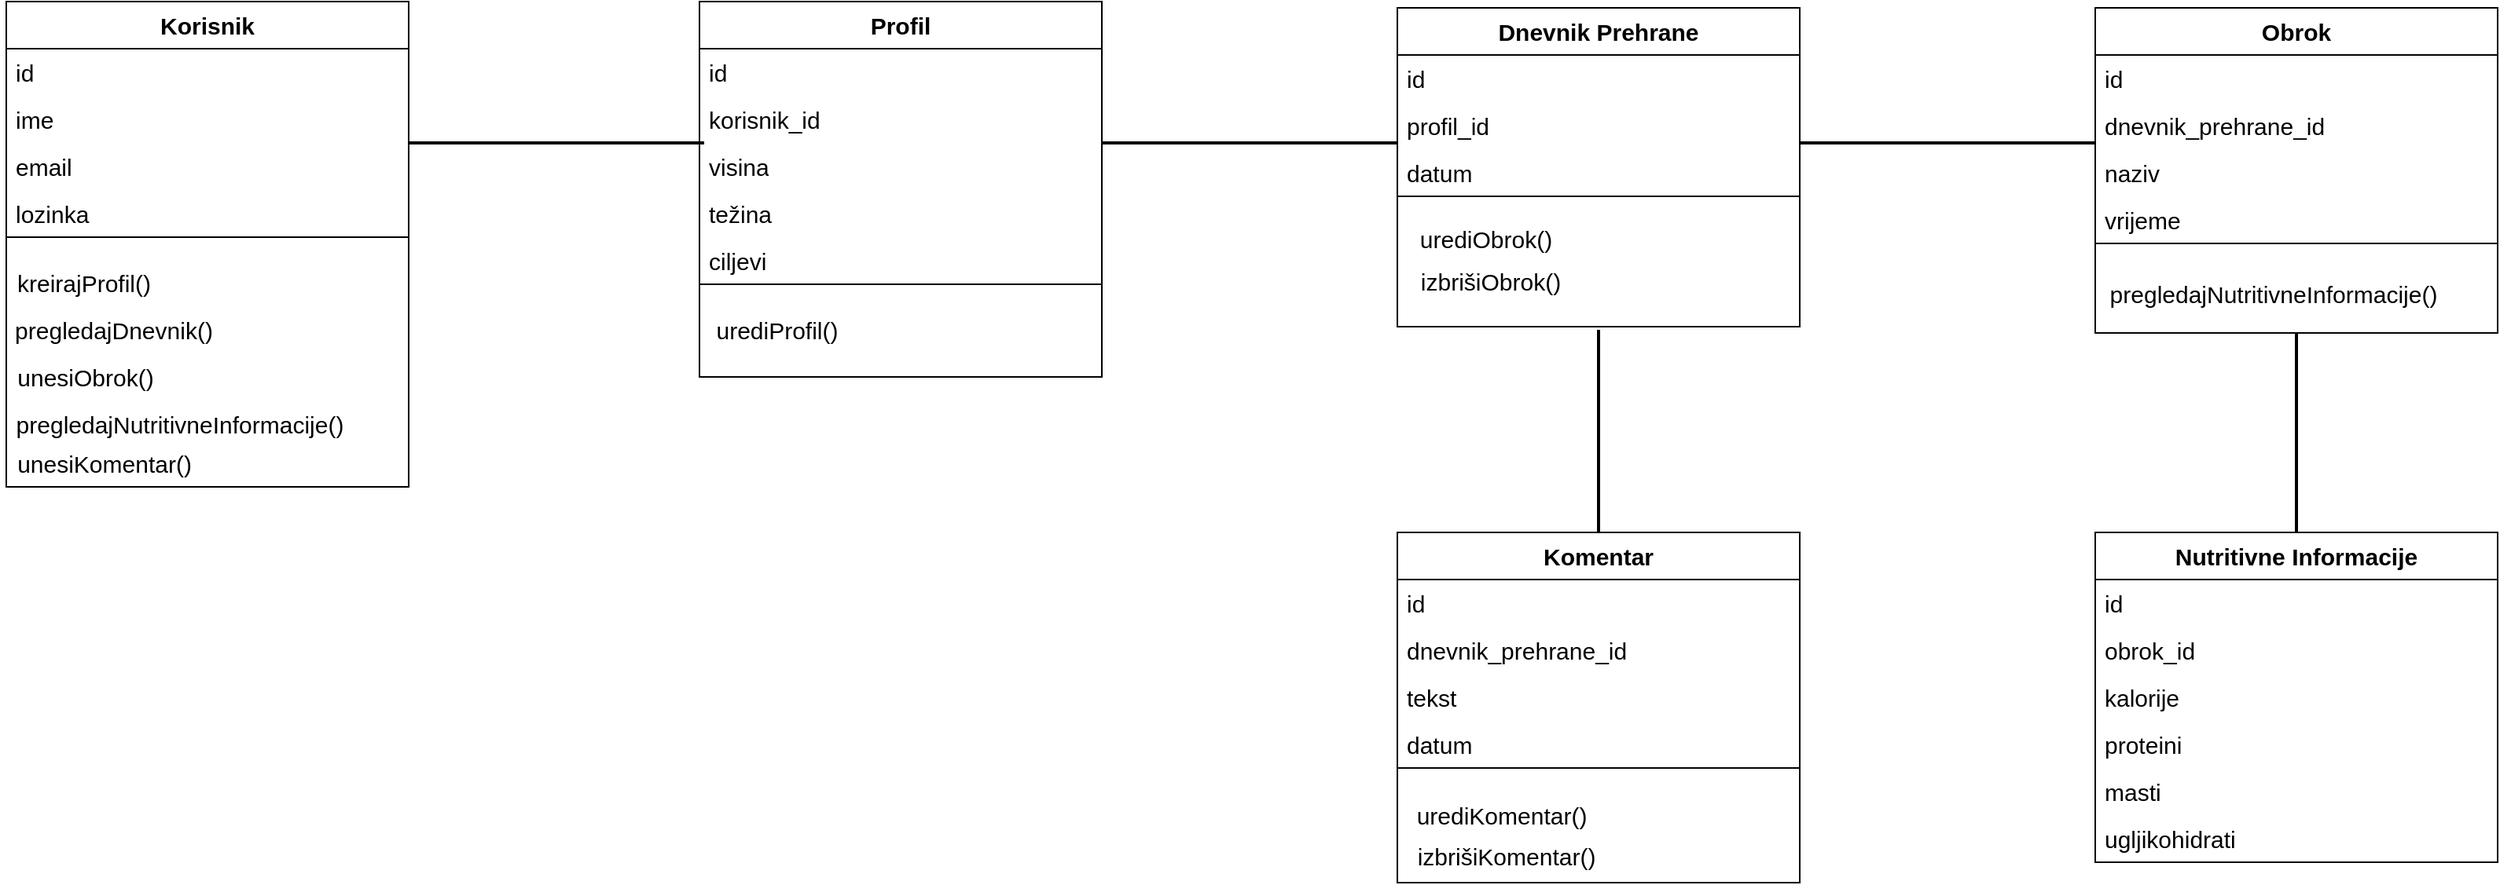<mxfile version="24.7.5">
  <diagram name="Page-1" id="wqHPUmwn-VYOCRJzgIx8">
    <mxGraphModel dx="1628" dy="811" grid="0" gridSize="10" guides="1" tooltips="1" connect="1" arrows="1" fold="1" page="1" pageScale="1" pageWidth="2339" pageHeight="3300" math="0" shadow="0">
      <root>
        <mxCell id="0" />
        <mxCell id="1" parent="0" />
        <mxCell id="poqblt-nBhlt04-dLKxz-7" value="&lt;b&gt;&lt;font style=&quot;font-size: 15px;&quot;&gt;Korisnik&lt;/font&gt;&lt;/b&gt;" style="swimlane;fontStyle=0;childLayout=stackLayout;horizontal=1;startSize=30;horizontalStack=0;resizeParent=1;resizeParentMax=0;resizeLast=0;collapsible=1;marginBottom=0;whiteSpace=wrap;html=1;" vertex="1" parent="1">
          <mxGeometry x="85" y="231" width="256" height="150" as="geometry" />
        </mxCell>
        <mxCell id="poqblt-nBhlt04-dLKxz-8" value="&lt;font style=&quot;font-size: 15px;&quot;&gt;id&lt;/font&gt;" style="text;strokeColor=none;fillColor=none;align=left;verticalAlign=middle;spacingLeft=4;spacingRight=4;overflow=hidden;points=[[0,0.5],[1,0.5]];portConstraint=eastwest;rotatable=0;whiteSpace=wrap;html=1;" vertex="1" parent="poqblt-nBhlt04-dLKxz-7">
          <mxGeometry y="30" width="256" height="30" as="geometry" />
        </mxCell>
        <mxCell id="poqblt-nBhlt04-dLKxz-9" value="&lt;font style=&quot;font-size: 15px;&quot;&gt;ime&lt;/font&gt;" style="text;strokeColor=none;fillColor=none;align=left;verticalAlign=middle;spacingLeft=4;spacingRight=4;overflow=hidden;points=[[0,0.5],[1,0.5]];portConstraint=eastwest;rotatable=0;whiteSpace=wrap;html=1;" vertex="1" parent="poqblt-nBhlt04-dLKxz-7">
          <mxGeometry y="60" width="256" height="30" as="geometry" />
        </mxCell>
        <mxCell id="poqblt-nBhlt04-dLKxz-10" value="&lt;font style=&quot;font-size: 15px;&quot;&gt;email&lt;/font&gt;" style="text;strokeColor=none;fillColor=none;align=left;verticalAlign=middle;spacingLeft=4;spacingRight=4;overflow=hidden;points=[[0,0.5],[1,0.5]];portConstraint=eastwest;rotatable=0;whiteSpace=wrap;html=1;" vertex="1" parent="poqblt-nBhlt04-dLKxz-7">
          <mxGeometry y="90" width="256" height="30" as="geometry" />
        </mxCell>
        <mxCell id="poqblt-nBhlt04-dLKxz-11" value="&lt;font style=&quot;font-size: 15px;&quot;&gt;lozinka&lt;/font&gt;" style="text;strokeColor=none;fillColor=none;align=left;verticalAlign=middle;spacingLeft=4;spacingRight=4;overflow=hidden;points=[[0,0.5],[1,0.5]];portConstraint=eastwest;rotatable=0;whiteSpace=wrap;html=1;" vertex="1" parent="poqblt-nBhlt04-dLKxz-7">
          <mxGeometry y="120" width="256" height="30" as="geometry" />
        </mxCell>
        <mxCell id="poqblt-nBhlt04-dLKxz-12" value="" style="swimlane;startSize=0;" vertex="1" parent="1">
          <mxGeometry x="85" y="381" width="256" height="159" as="geometry" />
        </mxCell>
        <mxCell id="poqblt-nBhlt04-dLKxz-13" value="&lt;font style=&quot;font-size: 15px;&quot;&gt;kreirajProfil()&lt;/font&gt;" style="text;html=1;align=center;verticalAlign=middle;resizable=0;points=[];autosize=1;strokeColor=none;fillColor=none;" vertex="1" parent="poqblt-nBhlt04-dLKxz-12">
          <mxGeometry x="-3" y="14" width="103" height="30" as="geometry" />
        </mxCell>
        <mxCell id="poqblt-nBhlt04-dLKxz-14" value="&lt;font style=&quot;font-size: 15px;&quot;&gt;pregledajDnevnik()&lt;/font&gt;" style="text;html=1;align=center;verticalAlign=middle;resizable=0;points=[];autosize=1;strokeColor=none;fillColor=none;" vertex="1" parent="poqblt-nBhlt04-dLKxz-12">
          <mxGeometry x="-4" y="44" width="144" height="30" as="geometry" />
        </mxCell>
        <mxCell id="poqblt-nBhlt04-dLKxz-15" value="&lt;font style=&quot;font-size: 15px;&quot;&gt;unesiObrok()&lt;/font&gt;" style="text;html=1;align=center;verticalAlign=middle;resizable=0;points=[];autosize=1;strokeColor=none;fillColor=none;" vertex="1" parent="poqblt-nBhlt04-dLKxz-12">
          <mxGeometry x="-3" y="74" width="105" height="30" as="geometry" />
        </mxCell>
        <mxCell id="poqblt-nBhlt04-dLKxz-16" value="&lt;font style=&quot;font-size: 15px;&quot;&gt;pregledajNutritivneInformacije()&lt;/font&gt;" style="text;html=1;align=center;verticalAlign=middle;resizable=0;points=[];autosize=1;strokeColor=none;fillColor=none;" vertex="1" parent="poqblt-nBhlt04-dLKxz-12">
          <mxGeometry x="-3" y="104" width="226" height="30" as="geometry" />
        </mxCell>
        <mxCell id="poqblt-nBhlt04-dLKxz-17" value="&lt;font style=&quot;font-size: 15px;&quot;&gt;unesiKomentar()&lt;/font&gt;" style="text;html=1;align=center;verticalAlign=middle;resizable=0;points=[];autosize=1;strokeColor=none;fillColor=none;" vertex="1" parent="poqblt-nBhlt04-dLKxz-12">
          <mxGeometry x="-3" y="129" width="129" height="30" as="geometry" />
        </mxCell>
        <mxCell id="poqblt-nBhlt04-dLKxz-18" value="&lt;span style=&quot;font-size: 15px;&quot;&gt;&lt;b&gt;Profil&lt;/b&gt;&lt;/span&gt;" style="swimlane;fontStyle=0;childLayout=stackLayout;horizontal=1;startSize=30;horizontalStack=0;resizeParent=1;resizeParentMax=0;resizeLast=0;collapsible=1;marginBottom=0;whiteSpace=wrap;html=1;" vertex="1" parent="1">
          <mxGeometry x="526" y="231" width="256" height="180" as="geometry" />
        </mxCell>
        <mxCell id="poqblt-nBhlt04-dLKxz-19" value="&lt;font style=&quot;font-size: 15px;&quot;&gt;id&lt;/font&gt;" style="text;strokeColor=none;fillColor=none;align=left;verticalAlign=middle;spacingLeft=4;spacingRight=4;overflow=hidden;points=[[0,0.5],[1,0.5]];portConstraint=eastwest;rotatable=0;whiteSpace=wrap;html=1;" vertex="1" parent="poqblt-nBhlt04-dLKxz-18">
          <mxGeometry y="30" width="256" height="30" as="geometry" />
        </mxCell>
        <mxCell id="poqblt-nBhlt04-dLKxz-20" value="&lt;span style=&quot;font-size: 15px;&quot;&gt;korisnik_id&lt;/span&gt;" style="text;strokeColor=none;fillColor=none;align=left;verticalAlign=middle;spacingLeft=4;spacingRight=4;overflow=hidden;points=[[0,0.5],[1,0.5]];portConstraint=eastwest;rotatable=0;whiteSpace=wrap;html=1;" vertex="1" parent="poqblt-nBhlt04-dLKxz-18">
          <mxGeometry y="60" width="256" height="30" as="geometry" />
        </mxCell>
        <mxCell id="poqblt-nBhlt04-dLKxz-21" value="&lt;span style=&quot;font-size: 15px;&quot;&gt;visina&lt;/span&gt;" style="text;strokeColor=none;fillColor=none;align=left;verticalAlign=middle;spacingLeft=4;spacingRight=4;overflow=hidden;points=[[0,0.5],[1,0.5]];portConstraint=eastwest;rotatable=0;whiteSpace=wrap;html=1;" vertex="1" parent="poqblt-nBhlt04-dLKxz-18">
          <mxGeometry y="90" width="256" height="30" as="geometry" />
        </mxCell>
        <mxCell id="poqblt-nBhlt04-dLKxz-22" value="&lt;span style=&quot;font-size: 15px;&quot;&gt;težina&lt;/span&gt;" style="text;strokeColor=none;fillColor=none;align=left;verticalAlign=middle;spacingLeft=4;spacingRight=4;overflow=hidden;points=[[0,0.5],[1,0.5]];portConstraint=eastwest;rotatable=0;whiteSpace=wrap;html=1;" vertex="1" parent="poqblt-nBhlt04-dLKxz-18">
          <mxGeometry y="120" width="256" height="30" as="geometry" />
        </mxCell>
        <mxCell id="poqblt-nBhlt04-dLKxz-23" value="&lt;span style=&quot;font-size: 15px;&quot;&gt;ciljevi&lt;/span&gt;" style="text;strokeColor=none;fillColor=none;align=left;verticalAlign=middle;spacingLeft=4;spacingRight=4;overflow=hidden;points=[[0,0.5],[1,0.5]];portConstraint=eastwest;rotatable=0;whiteSpace=wrap;html=1;" vertex="1" parent="poqblt-nBhlt04-dLKxz-18">
          <mxGeometry y="150" width="256" height="30" as="geometry" />
        </mxCell>
        <mxCell id="poqblt-nBhlt04-dLKxz-24" value="" style="swimlane;startSize=0;" vertex="1" parent="1">
          <mxGeometry x="526" y="411" width="256" height="59" as="geometry" />
        </mxCell>
        <mxCell id="poqblt-nBhlt04-dLKxz-25" value="&lt;font style=&quot;font-size: 15px;&quot;&gt;urediProfil()&lt;/font&gt;" style="text;html=1;align=center;verticalAlign=middle;resizable=0;points=[];autosize=1;strokeColor=none;fillColor=none;" vertex="1" parent="poqblt-nBhlt04-dLKxz-24">
          <mxGeometry x="1" y="14" width="96" height="30" as="geometry" />
        </mxCell>
        <mxCell id="poqblt-nBhlt04-dLKxz-31" value="" style="line;strokeWidth=2;html=1;" vertex="1" parent="1">
          <mxGeometry x="341" y="316" width="188" height="10" as="geometry" />
        </mxCell>
        <mxCell id="poqblt-nBhlt04-dLKxz-32" value="&lt;span style=&quot;font-size: 15px;&quot;&gt;&lt;b&gt;Dnevnik Prehrane&lt;/b&gt;&lt;/span&gt;" style="swimlane;fontStyle=0;childLayout=stackLayout;horizontal=1;startSize=30;horizontalStack=0;resizeParent=1;resizeParentMax=0;resizeLast=0;collapsible=1;marginBottom=0;whiteSpace=wrap;html=1;" vertex="1" parent="1">
          <mxGeometry x="970" y="235" width="256" height="120" as="geometry" />
        </mxCell>
        <mxCell id="poqblt-nBhlt04-dLKxz-33" value="&lt;font style=&quot;font-size: 15px;&quot;&gt;id&lt;/font&gt;" style="text;strokeColor=none;fillColor=none;align=left;verticalAlign=middle;spacingLeft=4;spacingRight=4;overflow=hidden;points=[[0,0.5],[1,0.5]];portConstraint=eastwest;rotatable=0;whiteSpace=wrap;html=1;" vertex="1" parent="poqblt-nBhlt04-dLKxz-32">
          <mxGeometry y="30" width="256" height="30" as="geometry" />
        </mxCell>
        <mxCell id="poqblt-nBhlt04-dLKxz-34" value="&lt;span style=&quot;font-size: 15px;&quot;&gt;profil_id&lt;/span&gt;" style="text;strokeColor=none;fillColor=none;align=left;verticalAlign=middle;spacingLeft=4;spacingRight=4;overflow=hidden;points=[[0,0.5],[1,0.5]];portConstraint=eastwest;rotatable=0;whiteSpace=wrap;html=1;" vertex="1" parent="poqblt-nBhlt04-dLKxz-32">
          <mxGeometry y="60" width="256" height="30" as="geometry" />
        </mxCell>
        <mxCell id="poqblt-nBhlt04-dLKxz-35" value="&lt;span style=&quot;font-size: 15px;&quot;&gt;datum&lt;/span&gt;" style="text;strokeColor=none;fillColor=none;align=left;verticalAlign=middle;spacingLeft=4;spacingRight=4;overflow=hidden;points=[[0,0.5],[1,0.5]];portConstraint=eastwest;rotatable=0;whiteSpace=wrap;html=1;" vertex="1" parent="poqblt-nBhlt04-dLKxz-32">
          <mxGeometry y="90" width="256" height="30" as="geometry" />
        </mxCell>
        <mxCell id="poqblt-nBhlt04-dLKxz-37" value="" style="line;strokeWidth=2;html=1;" vertex="1" parent="1">
          <mxGeometry x="782" y="316" width="188" height="10" as="geometry" />
        </mxCell>
        <mxCell id="poqblt-nBhlt04-dLKxz-38" value="" style="swimlane;startSize=0;" vertex="1" parent="1">
          <mxGeometry x="970" y="355" width="256" height="83" as="geometry" />
        </mxCell>
        <mxCell id="poqblt-nBhlt04-dLKxz-41" value="&lt;font style=&quot;font-size: 15px;&quot;&gt;urediObrok()&lt;/font&gt;" style="text;html=1;align=center;verticalAlign=middle;resizable=0;points=[];autosize=1;strokeColor=none;fillColor=none;" vertex="1" parent="poqblt-nBhlt04-dLKxz-38">
          <mxGeometry x="5" y="12" width="102" height="30" as="geometry" />
        </mxCell>
        <mxCell id="poqblt-nBhlt04-dLKxz-42" value="&lt;font style=&quot;font-size: 15px;&quot;&gt;izbrišiObrok()&lt;/font&gt;" style="text;html=1;align=center;verticalAlign=middle;resizable=0;points=[];autosize=1;strokeColor=none;fillColor=none;" vertex="1" parent="poqblt-nBhlt04-dLKxz-38">
          <mxGeometry x="5" y="39" width="107" height="30" as="geometry" />
        </mxCell>
        <mxCell id="poqblt-nBhlt04-dLKxz-44" value="&lt;span style=&quot;font-size: 15px;&quot;&gt;&lt;b&gt;Obrok&lt;/b&gt;&lt;/span&gt;" style="swimlane;fontStyle=0;childLayout=stackLayout;horizontal=1;startSize=30;horizontalStack=0;resizeParent=1;resizeParentMax=0;resizeLast=0;collapsible=1;marginBottom=0;whiteSpace=wrap;html=1;" vertex="1" parent="1">
          <mxGeometry x="1414" y="235" width="256" height="150" as="geometry" />
        </mxCell>
        <mxCell id="poqblt-nBhlt04-dLKxz-45" value="&lt;font style=&quot;font-size: 15px;&quot;&gt;id&lt;/font&gt;" style="text;strokeColor=none;fillColor=none;align=left;verticalAlign=middle;spacingLeft=4;spacingRight=4;overflow=hidden;points=[[0,0.5],[1,0.5]];portConstraint=eastwest;rotatable=0;whiteSpace=wrap;html=1;" vertex="1" parent="poqblt-nBhlt04-dLKxz-44">
          <mxGeometry y="30" width="256" height="30" as="geometry" />
        </mxCell>
        <mxCell id="poqblt-nBhlt04-dLKxz-46" value="&lt;span style=&quot;font-size: 15px;&quot;&gt;dnevnik_prehrane_id&lt;/span&gt;" style="text;strokeColor=none;fillColor=none;align=left;verticalAlign=middle;spacingLeft=4;spacingRight=4;overflow=hidden;points=[[0,0.5],[1,0.5]];portConstraint=eastwest;rotatable=0;whiteSpace=wrap;html=1;" vertex="1" parent="poqblt-nBhlt04-dLKxz-44">
          <mxGeometry y="60" width="256" height="30" as="geometry" />
        </mxCell>
        <mxCell id="poqblt-nBhlt04-dLKxz-47" value="&lt;span style=&quot;font-size: 15px;&quot;&gt;naziv&lt;/span&gt;" style="text;strokeColor=none;fillColor=none;align=left;verticalAlign=middle;spacingLeft=4;spacingRight=4;overflow=hidden;points=[[0,0.5],[1,0.5]];portConstraint=eastwest;rotatable=0;whiteSpace=wrap;html=1;" vertex="1" parent="poqblt-nBhlt04-dLKxz-44">
          <mxGeometry y="90" width="256" height="30" as="geometry" />
        </mxCell>
        <mxCell id="poqblt-nBhlt04-dLKxz-48" value="&lt;span style=&quot;font-size: 15px;&quot;&gt;vrijeme&lt;/span&gt;" style="text;strokeColor=none;fillColor=none;align=left;verticalAlign=middle;spacingLeft=4;spacingRight=4;overflow=hidden;points=[[0,0.5],[1,0.5]];portConstraint=eastwest;rotatable=0;whiteSpace=wrap;html=1;" vertex="1" parent="poqblt-nBhlt04-dLKxz-44">
          <mxGeometry y="120" width="256" height="30" as="geometry" />
        </mxCell>
        <mxCell id="poqblt-nBhlt04-dLKxz-49" value="" style="line;strokeWidth=2;html=1;" vertex="1" parent="1">
          <mxGeometry x="1226" y="316" width="188" height="10" as="geometry" />
        </mxCell>
        <mxCell id="poqblt-nBhlt04-dLKxz-51" value="" style="swimlane;startSize=0;" vertex="1" parent="1">
          <mxGeometry x="1414" y="385" width="256" height="57" as="geometry" />
        </mxCell>
        <mxCell id="poqblt-nBhlt04-dLKxz-55" value="&lt;font style=&quot;font-size: 15px;&quot;&gt;pregledajNutritivneInformacije()&lt;/font&gt;" style="text;html=1;align=center;verticalAlign=middle;resizable=0;points=[];autosize=1;strokeColor=none;fillColor=none;" vertex="1" parent="poqblt-nBhlt04-dLKxz-51">
          <mxGeometry y="17" width="226" height="30" as="geometry" />
        </mxCell>
        <mxCell id="poqblt-nBhlt04-dLKxz-57" value="&lt;span style=&quot;font-size: 15px;&quot;&gt;&lt;b&gt;Nutritivne Informacije&lt;/b&gt;&lt;/span&gt;" style="swimlane;fontStyle=0;childLayout=stackLayout;horizontal=1;startSize=30;horizontalStack=0;resizeParent=1;resizeParentMax=0;resizeLast=0;collapsible=1;marginBottom=0;whiteSpace=wrap;html=1;" vertex="1" parent="1">
          <mxGeometry x="1414" y="569" width="256" height="210" as="geometry" />
        </mxCell>
        <mxCell id="poqblt-nBhlt04-dLKxz-58" value="&lt;font style=&quot;font-size: 15px;&quot;&gt;id&lt;/font&gt;" style="text;strokeColor=none;fillColor=none;align=left;verticalAlign=middle;spacingLeft=4;spacingRight=4;overflow=hidden;points=[[0,0.5],[1,0.5]];portConstraint=eastwest;rotatable=0;whiteSpace=wrap;html=1;" vertex="1" parent="poqblt-nBhlt04-dLKxz-57">
          <mxGeometry y="30" width="256" height="30" as="geometry" />
        </mxCell>
        <mxCell id="poqblt-nBhlt04-dLKxz-59" value="&lt;span style=&quot;font-size: 15px;&quot;&gt;obrok_id&lt;/span&gt;" style="text;strokeColor=none;fillColor=none;align=left;verticalAlign=middle;spacingLeft=4;spacingRight=4;overflow=hidden;points=[[0,0.5],[1,0.5]];portConstraint=eastwest;rotatable=0;whiteSpace=wrap;html=1;" vertex="1" parent="poqblt-nBhlt04-dLKxz-57">
          <mxGeometry y="60" width="256" height="30" as="geometry" />
        </mxCell>
        <mxCell id="poqblt-nBhlt04-dLKxz-60" value="&lt;span style=&quot;font-size: 15px;&quot;&gt;kalorije&lt;/span&gt;" style="text;strokeColor=none;fillColor=none;align=left;verticalAlign=middle;spacingLeft=4;spacingRight=4;overflow=hidden;points=[[0,0.5],[1,0.5]];portConstraint=eastwest;rotatable=0;whiteSpace=wrap;html=1;" vertex="1" parent="poqblt-nBhlt04-dLKxz-57">
          <mxGeometry y="90" width="256" height="30" as="geometry" />
        </mxCell>
        <mxCell id="poqblt-nBhlt04-dLKxz-61" value="&lt;span style=&quot;font-size: 15px;&quot;&gt;proteini&lt;/span&gt;" style="text;strokeColor=none;fillColor=none;align=left;verticalAlign=middle;spacingLeft=4;spacingRight=4;overflow=hidden;points=[[0,0.5],[1,0.5]];portConstraint=eastwest;rotatable=0;whiteSpace=wrap;html=1;" vertex="1" parent="poqblt-nBhlt04-dLKxz-57">
          <mxGeometry y="120" width="256" height="30" as="geometry" />
        </mxCell>
        <mxCell id="poqblt-nBhlt04-dLKxz-64" value="&lt;span style=&quot;font-size: 15px;&quot;&gt;masti&lt;/span&gt;" style="text;strokeColor=none;fillColor=none;align=left;verticalAlign=middle;spacingLeft=4;spacingRight=4;overflow=hidden;points=[[0,0.5],[1,0.5]];portConstraint=eastwest;rotatable=0;whiteSpace=wrap;html=1;" vertex="1" parent="poqblt-nBhlt04-dLKxz-57">
          <mxGeometry y="150" width="256" height="30" as="geometry" />
        </mxCell>
        <mxCell id="poqblt-nBhlt04-dLKxz-65" value="&lt;span style=&quot;font-size: 15px;&quot;&gt;ugljikohidrati&lt;/span&gt;" style="text;strokeColor=none;fillColor=none;align=left;verticalAlign=middle;spacingLeft=4;spacingRight=4;overflow=hidden;points=[[0,0.5],[1,0.5]];portConstraint=eastwest;rotatable=0;whiteSpace=wrap;html=1;" vertex="1" parent="poqblt-nBhlt04-dLKxz-57">
          <mxGeometry y="180" width="256" height="30" as="geometry" />
        </mxCell>
        <mxCell id="poqblt-nBhlt04-dLKxz-63" value="" style="line;strokeWidth=2;direction=south;html=1;" vertex="1" parent="1">
          <mxGeometry x="1537" y="442" width="10" height="127" as="geometry" />
        </mxCell>
        <mxCell id="poqblt-nBhlt04-dLKxz-67" value="" style="line;strokeWidth=2;direction=south;html=1;" vertex="1" parent="1">
          <mxGeometry x="1093" y="440" width="10" height="129" as="geometry" />
        </mxCell>
        <mxCell id="poqblt-nBhlt04-dLKxz-68" value="&lt;span style=&quot;font-size: 15px;&quot;&gt;&lt;b&gt;Komentar&lt;/b&gt;&lt;/span&gt;" style="swimlane;fontStyle=0;childLayout=stackLayout;horizontal=1;startSize=30;horizontalStack=0;resizeParent=1;resizeParentMax=0;resizeLast=0;collapsible=1;marginBottom=0;whiteSpace=wrap;html=1;" vertex="1" parent="1">
          <mxGeometry x="970" y="569" width="256" height="150" as="geometry" />
        </mxCell>
        <mxCell id="poqblt-nBhlt04-dLKxz-69" value="&lt;font style=&quot;font-size: 15px;&quot;&gt;id&lt;/font&gt;" style="text;strokeColor=none;fillColor=none;align=left;verticalAlign=middle;spacingLeft=4;spacingRight=4;overflow=hidden;points=[[0,0.5],[1,0.5]];portConstraint=eastwest;rotatable=0;whiteSpace=wrap;html=1;" vertex="1" parent="poqblt-nBhlt04-dLKxz-68">
          <mxGeometry y="30" width="256" height="30" as="geometry" />
        </mxCell>
        <mxCell id="poqblt-nBhlt04-dLKxz-70" value="&lt;span style=&quot;font-size: 15px;&quot;&gt;dnevnik_prehrane_id&lt;/span&gt;" style="text;strokeColor=none;fillColor=none;align=left;verticalAlign=middle;spacingLeft=4;spacingRight=4;overflow=hidden;points=[[0,0.5],[1,0.5]];portConstraint=eastwest;rotatable=0;whiteSpace=wrap;html=1;" vertex="1" parent="poqblt-nBhlt04-dLKxz-68">
          <mxGeometry y="60" width="256" height="30" as="geometry" />
        </mxCell>
        <mxCell id="poqblt-nBhlt04-dLKxz-71" value="&lt;span style=&quot;font-size: 15px;&quot;&gt;tekst&lt;/span&gt;" style="text;strokeColor=none;fillColor=none;align=left;verticalAlign=middle;spacingLeft=4;spacingRight=4;overflow=hidden;points=[[0,0.5],[1,0.5]];portConstraint=eastwest;rotatable=0;whiteSpace=wrap;html=1;" vertex="1" parent="poqblt-nBhlt04-dLKxz-68">
          <mxGeometry y="90" width="256" height="30" as="geometry" />
        </mxCell>
        <mxCell id="poqblt-nBhlt04-dLKxz-72" value="&lt;span style=&quot;font-size: 15px;&quot;&gt;datum&lt;/span&gt;" style="text;strokeColor=none;fillColor=none;align=left;verticalAlign=middle;spacingLeft=4;spacingRight=4;overflow=hidden;points=[[0,0.5],[1,0.5]];portConstraint=eastwest;rotatable=0;whiteSpace=wrap;html=1;" vertex="1" parent="poqblt-nBhlt04-dLKxz-68">
          <mxGeometry y="120" width="256" height="30" as="geometry" />
        </mxCell>
        <mxCell id="poqblt-nBhlt04-dLKxz-73" value="" style="swimlane;startSize=0;" vertex="1" parent="1">
          <mxGeometry x="970" y="719" width="256" height="73" as="geometry" />
        </mxCell>
        <mxCell id="poqblt-nBhlt04-dLKxz-76" value="&lt;font style=&quot;font-size: 15px;&quot;&gt;urediKomentar()&lt;/font&gt;" style="text;html=1;align=center;verticalAlign=middle;resizable=0;points=[];autosize=1;strokeColor=none;fillColor=none;" vertex="1" parent="poqblt-nBhlt04-dLKxz-73">
          <mxGeometry x="3" y="15" width="126" height="30" as="geometry" />
        </mxCell>
        <mxCell id="poqblt-nBhlt04-dLKxz-77" value="&lt;font style=&quot;font-size: 15px;&quot;&gt;izbrišiKomentar()&lt;/font&gt;" style="text;html=1;align=center;verticalAlign=middle;resizable=0;points=[];autosize=1;strokeColor=none;fillColor=none;" vertex="1" parent="poqblt-nBhlt04-dLKxz-73">
          <mxGeometry x="3" y="41" width="131" height="30" as="geometry" />
        </mxCell>
      </root>
    </mxGraphModel>
  </diagram>
</mxfile>
